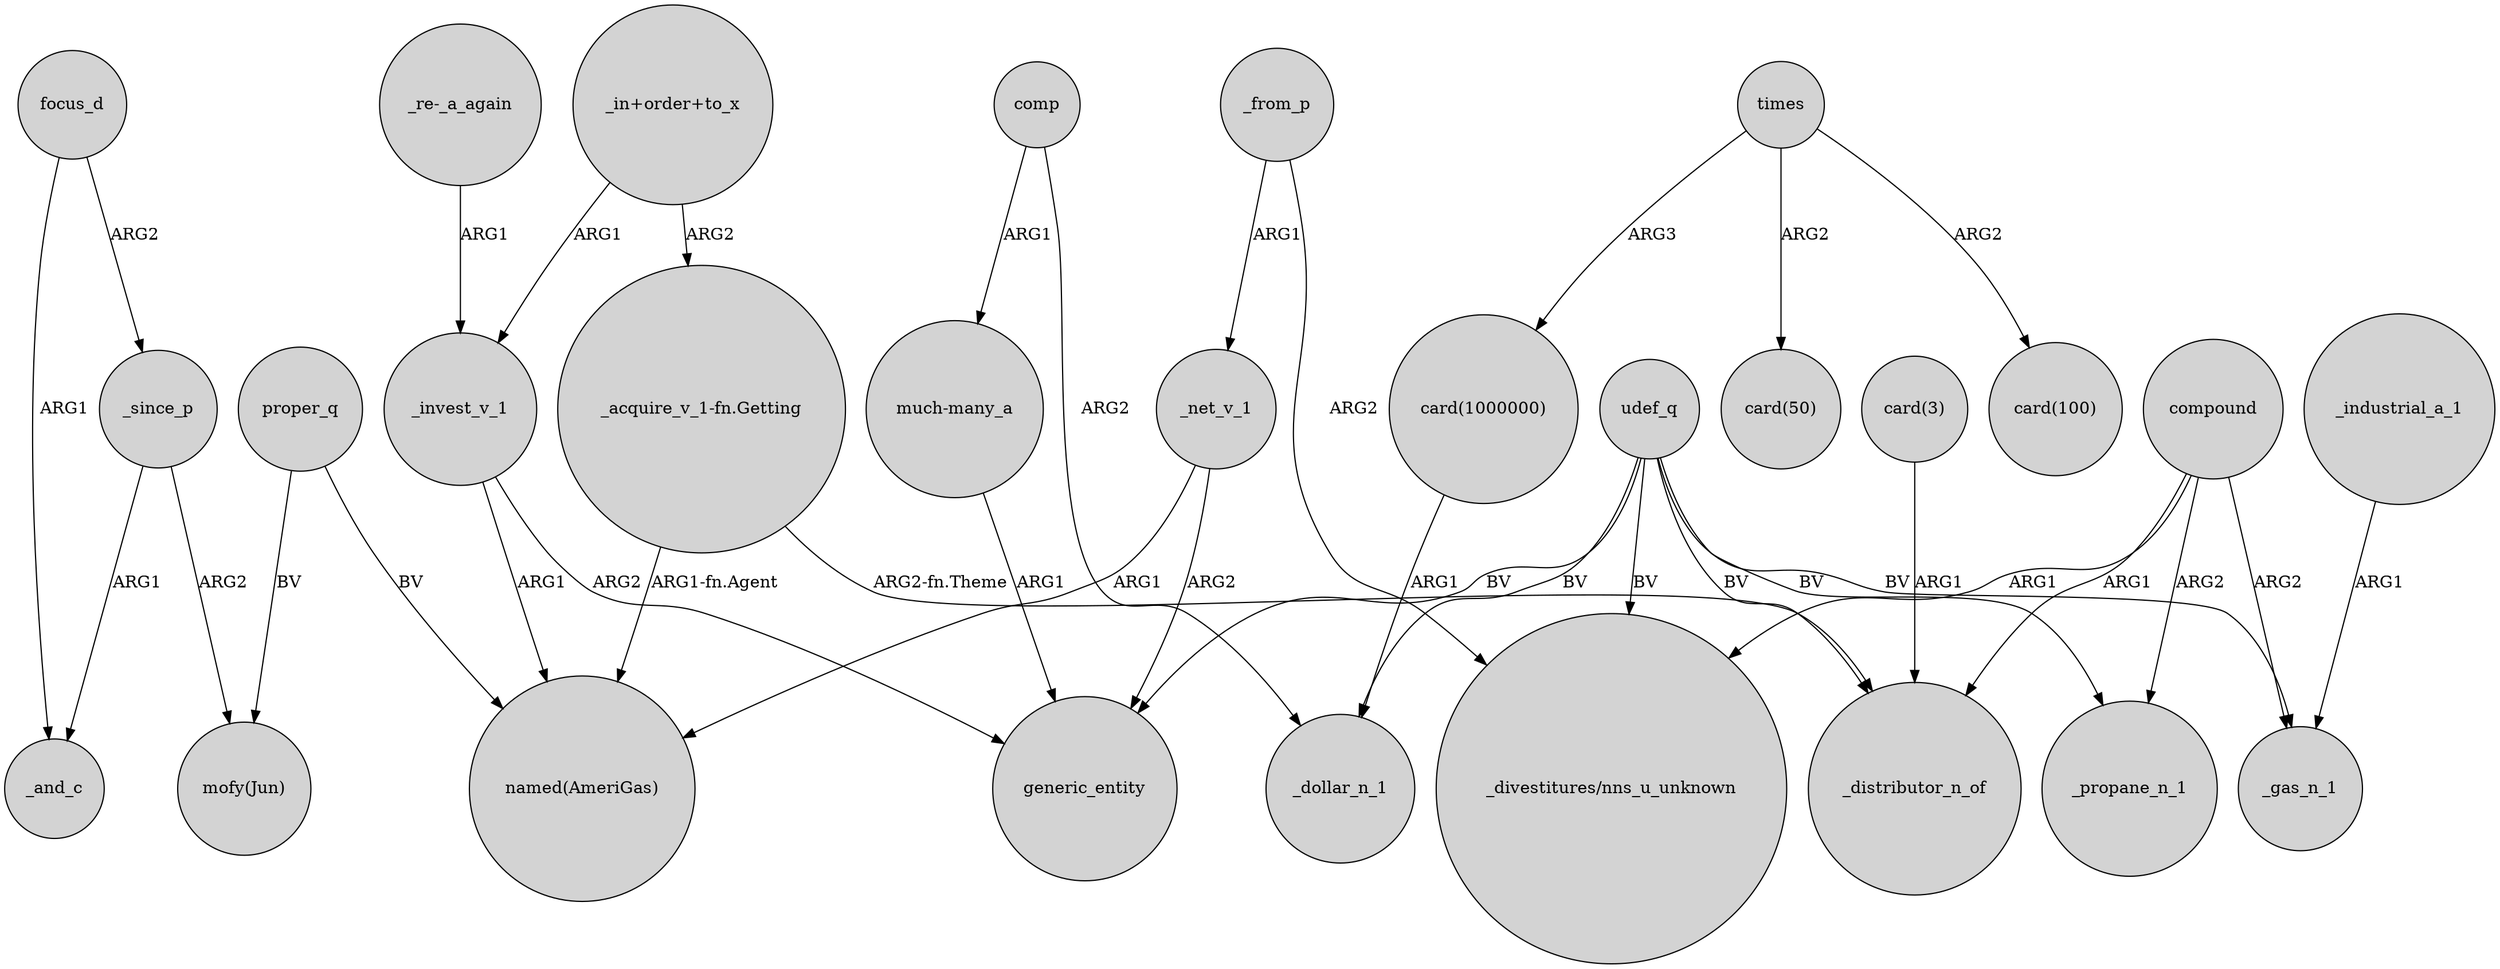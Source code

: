 digraph {
	node [shape=circle style=filled]
	focus_d -> _since_p [label=ARG2]
	_net_v_1 -> "named(AmeriGas)" [label=ARG1]
	times -> "card(50)" [label=ARG2]
	_net_v_1 -> generic_entity [label=ARG2]
	"card(1000000)" -> _dollar_n_1 [label=ARG1]
	udef_q -> generic_entity [label=BV]
	times -> "card(100)" [label=ARG2]
	"_acquire_v_1-fn.Getting" -> _distributor_n_of [label="ARG2-fn.Theme"]
	_from_p -> _net_v_1 [label=ARG1]
	udef_q -> "_divestitures/nns_u_unknown" [label=BV]
	_since_p -> _and_c [label=ARG1]
	"much-many_a" -> generic_entity [label=ARG1]
	compound -> "_divestitures/nns_u_unknown" [label=ARG1]
	_invest_v_1 -> generic_entity [label=ARG2]
	proper_q -> "mofy(Jun)" [label=BV]
	udef_q -> _propane_n_1 [label=BV]
	udef_q -> _distributor_n_of [label=BV]
	"card(3)" -> _distributor_n_of [label=ARG1]
	compound -> _gas_n_1 [label=ARG2]
	"_in+order+to_x" -> "_acquire_v_1-fn.Getting" [label=ARG2]
	_industrial_a_1 -> _gas_n_1 [label=ARG1]
	compound -> _propane_n_1 [label=ARG2]
	proper_q -> "named(AmeriGas)" [label=BV]
	compound -> _distributor_n_of [label=ARG1]
	comp -> "much-many_a" [label=ARG1]
	times -> "card(1000000)" [label=ARG3]
	"_in+order+to_x" -> _invest_v_1 [label=ARG1]
	"_acquire_v_1-fn.Getting" -> "named(AmeriGas)" [label="ARG1-fn.Agent"]
	udef_q -> _gas_n_1 [label=BV]
	focus_d -> _and_c [label=ARG1]
	comp -> _dollar_n_1 [label=ARG2]
	"_re-_a_again" -> _invest_v_1 [label=ARG1]
	_since_p -> "mofy(Jun)" [label=ARG2]
	_invest_v_1 -> "named(AmeriGas)" [label=ARG1]
	_from_p -> "_divestitures/nns_u_unknown" [label=ARG2]
	udef_q -> _dollar_n_1 [label=BV]
}
